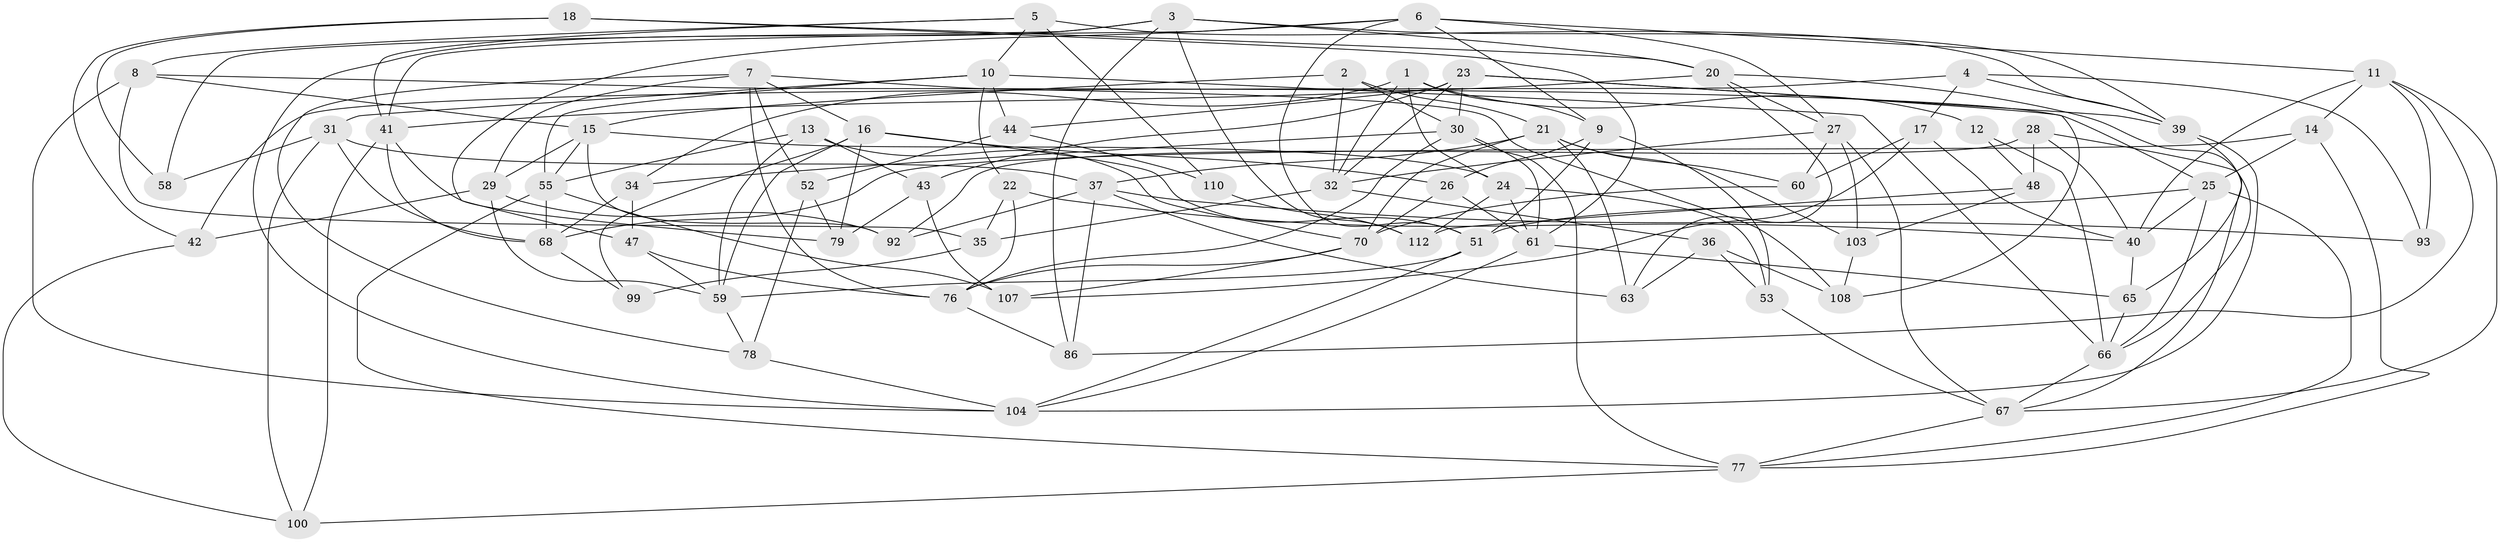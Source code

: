 // original degree distribution, {4: 1.0}
// Generated by graph-tools (version 1.1) at 2025/42/03/06/25 10:42:25]
// undirected, 72 vertices, 174 edges
graph export_dot {
graph [start="1"]
  node [color=gray90,style=filled];
  1 [super="+46"];
  2;
  3 [super="+45"];
  4 [super="+38"];
  5 [super="+19"];
  6 [super="+33"];
  7 [super="+84"];
  8 [super="+97"];
  9 [super="+54"];
  10 [super="+91"];
  11 [super="+74"];
  12;
  13;
  14;
  15 [super="+71"];
  16 [super="+88"];
  17;
  18;
  20 [super="+73"];
  21 [super="+82"];
  22;
  23 [super="+81"];
  24 [super="+89"];
  25 [super="+75"];
  26;
  27 [super="+72"];
  28;
  29 [super="+50"];
  30 [super="+94"];
  31 [super="+69"];
  32 [super="+49"];
  34;
  35 [super="+85"];
  36;
  37 [super="+101"];
  39 [super="+57"];
  40 [super="+64"];
  41 [super="+87"];
  42 [super="+109"];
  43;
  44;
  47;
  48;
  51 [super="+90"];
  52;
  53 [super="+80"];
  55 [super="+56"];
  58;
  59 [super="+62"];
  60;
  61 [super="+98"];
  63;
  65;
  66 [super="+105"];
  67 [super="+102"];
  68 [super="+83"];
  70 [super="+95"];
  76 [super="+96"];
  77 [super="+111"];
  78;
  79;
  86;
  92;
  93;
  99;
  100;
  103;
  104 [super="+106"];
  107;
  108;
  110;
  112;
  1 -- 12 [weight=2];
  1 -- 9;
  1 -- 24;
  1 -- 34;
  1 -- 32;
  2 -- 21;
  2 -- 30;
  2 -- 15;
  2 -- 32;
  3 -- 104;
  3 -- 112;
  3 -- 39;
  3 -- 58;
  3 -- 20;
  3 -- 86;
  4 -- 93 [weight=2];
  4 -- 17;
  4 -- 42 [weight=2];
  4 -- 39;
  5 -- 110 [weight=2];
  5 -- 8;
  5 -- 10;
  5 -- 41;
  5 -- 39;
  6 -- 47;
  6 -- 51;
  6 -- 27;
  6 -- 11;
  6 -- 41;
  6 -- 9;
  7 -- 108;
  7 -- 78;
  7 -- 52;
  7 -- 76;
  7 -- 29;
  7 -- 16;
  8 -- 25;
  8 -- 35 [weight=2];
  8 -- 104;
  8 -- 15;
  9 -- 51;
  9 -- 53 [weight=2];
  9 -- 26;
  10 -- 31;
  10 -- 55;
  10 -- 44;
  10 -- 22;
  10 -- 66;
  11 -- 14;
  11 -- 93;
  11 -- 40;
  11 -- 67;
  11 -- 86;
  12 -- 66;
  12 -- 48;
  13 -- 70;
  13 -- 43;
  13 -- 59;
  13 -- 55;
  14 -- 25;
  14 -- 68;
  14 -- 77;
  15 -- 24;
  15 -- 92;
  15 -- 55;
  15 -- 29;
  16 -- 59;
  16 -- 51;
  16 -- 99;
  16 -- 26;
  16 -- 79;
  17 -- 60;
  17 -- 40;
  17 -- 107;
  18 -- 61;
  18 -- 42;
  18 -- 58;
  18 -- 20;
  20 -- 27;
  20 -- 63;
  20 -- 41;
  20 -- 66;
  21 -- 63;
  21 -- 60;
  21 -- 70;
  21 -- 103;
  21 -- 37;
  22 -- 35;
  22 -- 40;
  22 -- 76;
  23 -- 43;
  23 -- 32;
  23 -- 30;
  23 -- 108;
  23 -- 44;
  23 -- 39;
  24 -- 53 [weight=2];
  24 -- 112;
  24 -- 61;
  25 -- 40;
  25 -- 66;
  25 -- 51;
  25 -- 77;
  26 -- 70;
  26 -- 61;
  27 -- 60;
  27 -- 103;
  27 -- 32;
  27 -- 67;
  28 -- 48;
  28 -- 92;
  28 -- 40;
  28 -- 67;
  29 -- 42 [weight=2];
  29 -- 59;
  29 -- 92;
  30 -- 34;
  30 -- 77;
  30 -- 61;
  30 -- 76;
  31 -- 58 [weight=2];
  31 -- 100;
  31 -- 68;
  31 -- 37;
  32 -- 35;
  32 -- 36;
  34 -- 47;
  34 -- 68;
  35 -- 99 [weight=2];
  36 -- 108;
  36 -- 63;
  36 -- 53;
  37 -- 86;
  37 -- 63;
  37 -- 92;
  37 -- 93;
  39 -- 65;
  39 -- 104;
  40 -- 65;
  41 -- 68;
  41 -- 79;
  41 -- 100;
  42 -- 100;
  43 -- 107;
  43 -- 79;
  44 -- 110;
  44 -- 52;
  47 -- 76;
  47 -- 59;
  48 -- 103;
  48 -- 112;
  51 -- 104;
  51 -- 59;
  52 -- 78;
  52 -- 79;
  53 -- 67;
  55 -- 77;
  55 -- 107;
  55 -- 68;
  59 -- 78;
  60 -- 70;
  61 -- 65;
  61 -- 104;
  65 -- 66;
  66 -- 67;
  67 -- 77;
  68 -- 99;
  70 -- 107;
  70 -- 76;
  76 -- 86;
  77 -- 100;
  78 -- 104;
  103 -- 108;
  110 -- 112;
}
